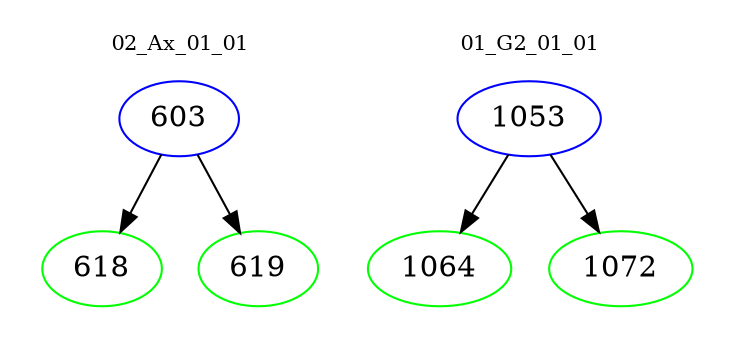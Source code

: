 digraph{
subgraph cluster_0 {
color = white
label = "02_Ax_01_01";
fontsize=10;
T0_603 [label="603", color="blue"]
T0_603 -> T0_618 [color="black"]
T0_618 [label="618", color="green"]
T0_603 -> T0_619 [color="black"]
T0_619 [label="619", color="green"]
}
subgraph cluster_1 {
color = white
label = "01_G2_01_01";
fontsize=10;
T1_1053 [label="1053", color="blue"]
T1_1053 -> T1_1064 [color="black"]
T1_1064 [label="1064", color="green"]
T1_1053 -> T1_1072 [color="black"]
T1_1072 [label="1072", color="green"]
}
}

